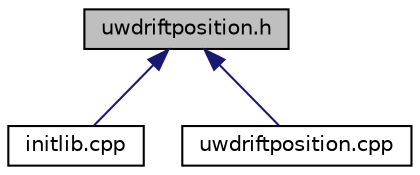digraph "uwdriftposition.h"
{
 // LATEX_PDF_SIZE
  edge [fontname="Helvetica",fontsize="10",labelfontname="Helvetica",labelfontsize="10"];
  node [fontname="Helvetica",fontsize="10",shape=record];
  Node1 [label="uwdriftposition.h",height=0.2,width=0.4,color="black", fillcolor="grey75", style="filled", fontcolor="black",tooltip="Drift mobility model."];
  Node1 -> Node2 [dir="back",color="midnightblue",fontsize="10",style="solid",fontname="Helvetica"];
  Node2 [label="initlib.cpp",height=0.2,width=0.4,color="black", fillcolor="white", style="filled",URL="$mobility_2uwdriftposition_2initlib_8cpp.html",tooltip="Provides the initialization of uwdriftposition libraries."];
  Node1 -> Node3 [dir="back",color="midnightblue",fontsize="10",style="solid",fontname="Helvetica"];
  Node3 [label="uwdriftposition.cpp",height=0.2,width=0.4,color="black", fillcolor="white", style="filled",URL="$uwdriftposition_8cpp.html",tooltip="Implementation of UWDRIFTPOSITION class."];
}
